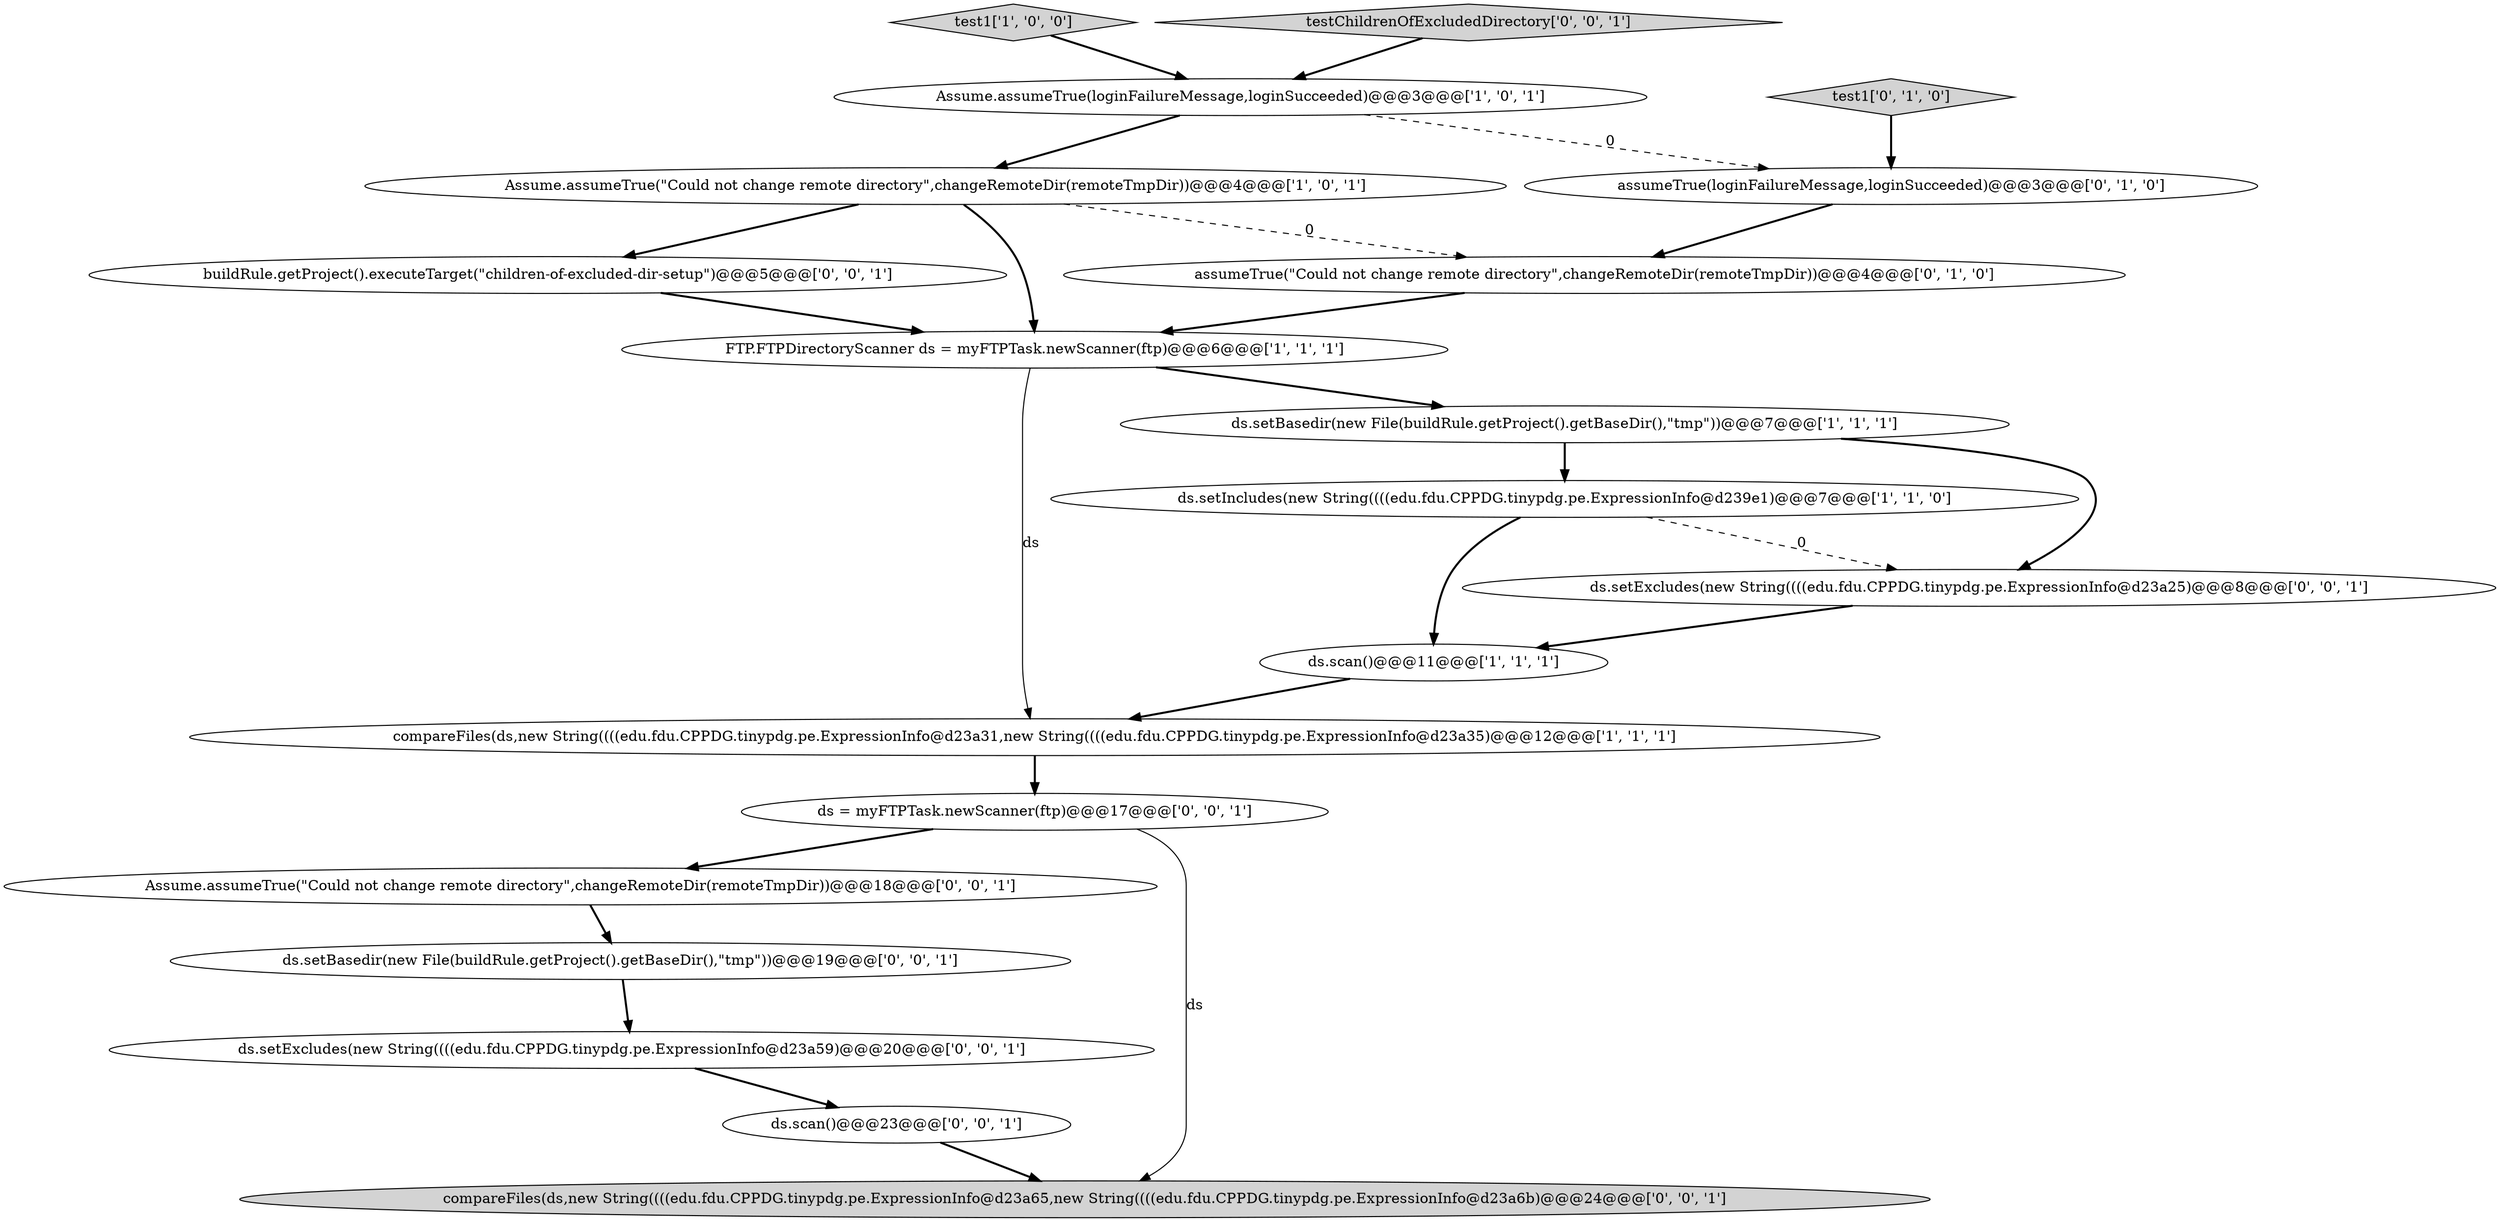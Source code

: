 digraph {
11 [style = filled, label = "buildRule.getProject().executeTarget(\"children-of-excluded-dir-setup\")@@@5@@@['0', '0', '1']", fillcolor = white, shape = ellipse image = "AAA0AAABBB3BBB"];
3 [style = filled, label = "test1['1', '0', '0']", fillcolor = lightgray, shape = diamond image = "AAA0AAABBB1BBB"];
0 [style = filled, label = "compareFiles(ds,new String((((edu.fdu.CPPDG.tinypdg.pe.ExpressionInfo@d23a31,new String((((edu.fdu.CPPDG.tinypdg.pe.ExpressionInfo@d23a35)@@@12@@@['1', '1', '1']", fillcolor = white, shape = ellipse image = "AAA0AAABBB1BBB"];
13 [style = filled, label = "ds.scan()@@@23@@@['0', '0', '1']", fillcolor = white, shape = ellipse image = "AAA0AAABBB3BBB"];
8 [style = filled, label = "assumeTrue(loginFailureMessage,loginSucceeded)@@@3@@@['0', '1', '0']", fillcolor = white, shape = ellipse image = "AAA1AAABBB2BBB"];
5 [style = filled, label = "FTP.FTPDirectoryScanner ds = myFTPTask.newScanner(ftp)@@@6@@@['1', '1', '1']", fillcolor = white, shape = ellipse image = "AAA0AAABBB1BBB"];
14 [style = filled, label = "testChildrenOfExcludedDirectory['0', '0', '1']", fillcolor = lightgray, shape = diamond image = "AAA0AAABBB3BBB"];
1 [style = filled, label = "ds.setIncludes(new String((((edu.fdu.CPPDG.tinypdg.pe.ExpressionInfo@d239e1)@@@7@@@['1', '1', '0']", fillcolor = white, shape = ellipse image = "AAA0AAABBB1BBB"];
17 [style = filled, label = "ds.setExcludes(new String((((edu.fdu.CPPDG.tinypdg.pe.ExpressionInfo@d23a25)@@@8@@@['0', '0', '1']", fillcolor = white, shape = ellipse image = "AAA0AAABBB3BBB"];
18 [style = filled, label = "ds = myFTPTask.newScanner(ftp)@@@17@@@['0', '0', '1']", fillcolor = white, shape = ellipse image = "AAA0AAABBB3BBB"];
2 [style = filled, label = "ds.scan()@@@11@@@['1', '1', '1']", fillcolor = white, shape = ellipse image = "AAA0AAABBB1BBB"];
4 [style = filled, label = "Assume.assumeTrue(\"Could not change remote directory\",changeRemoteDir(remoteTmpDir))@@@4@@@['1', '0', '1']", fillcolor = white, shape = ellipse image = "AAA0AAABBB1BBB"];
12 [style = filled, label = "Assume.assumeTrue(\"Could not change remote directory\",changeRemoteDir(remoteTmpDir))@@@18@@@['0', '0', '1']", fillcolor = white, shape = ellipse image = "AAA0AAABBB3BBB"];
15 [style = filled, label = "ds.setExcludes(new String((((edu.fdu.CPPDG.tinypdg.pe.ExpressionInfo@d23a59)@@@20@@@['0', '0', '1']", fillcolor = white, shape = ellipse image = "AAA0AAABBB3BBB"];
16 [style = filled, label = "ds.setBasedir(new File(buildRule.getProject().getBaseDir(),\"tmp\"))@@@19@@@['0', '0', '1']", fillcolor = white, shape = ellipse image = "AAA0AAABBB3BBB"];
9 [style = filled, label = "assumeTrue(\"Could not change remote directory\",changeRemoteDir(remoteTmpDir))@@@4@@@['0', '1', '0']", fillcolor = white, shape = ellipse image = "AAA1AAABBB2BBB"];
19 [style = filled, label = "compareFiles(ds,new String((((edu.fdu.CPPDG.tinypdg.pe.ExpressionInfo@d23a65,new String((((edu.fdu.CPPDG.tinypdg.pe.ExpressionInfo@d23a6b)@@@24@@@['0', '0', '1']", fillcolor = lightgray, shape = ellipse image = "AAA0AAABBB3BBB"];
6 [style = filled, label = "Assume.assumeTrue(loginFailureMessage,loginSucceeded)@@@3@@@['1', '0', '1']", fillcolor = white, shape = ellipse image = "AAA0AAABBB1BBB"];
10 [style = filled, label = "test1['0', '1', '0']", fillcolor = lightgray, shape = diamond image = "AAA0AAABBB2BBB"];
7 [style = filled, label = "ds.setBasedir(new File(buildRule.getProject().getBaseDir(),\"tmp\"))@@@7@@@['1', '1', '1']", fillcolor = white, shape = ellipse image = "AAA0AAABBB1BBB"];
8->9 [style = bold, label=""];
6->4 [style = bold, label=""];
13->19 [style = bold, label=""];
4->9 [style = dashed, label="0"];
5->0 [style = solid, label="ds"];
4->11 [style = bold, label=""];
4->5 [style = bold, label=""];
10->8 [style = bold, label=""];
16->15 [style = bold, label=""];
12->16 [style = bold, label=""];
3->6 [style = bold, label=""];
18->19 [style = solid, label="ds"];
6->8 [style = dashed, label="0"];
15->13 [style = bold, label=""];
14->6 [style = bold, label=""];
7->17 [style = bold, label=""];
2->0 [style = bold, label=""];
7->1 [style = bold, label=""];
18->12 [style = bold, label=""];
1->17 [style = dashed, label="0"];
9->5 [style = bold, label=""];
1->2 [style = bold, label=""];
0->18 [style = bold, label=""];
5->7 [style = bold, label=""];
11->5 [style = bold, label=""];
17->2 [style = bold, label=""];
}
